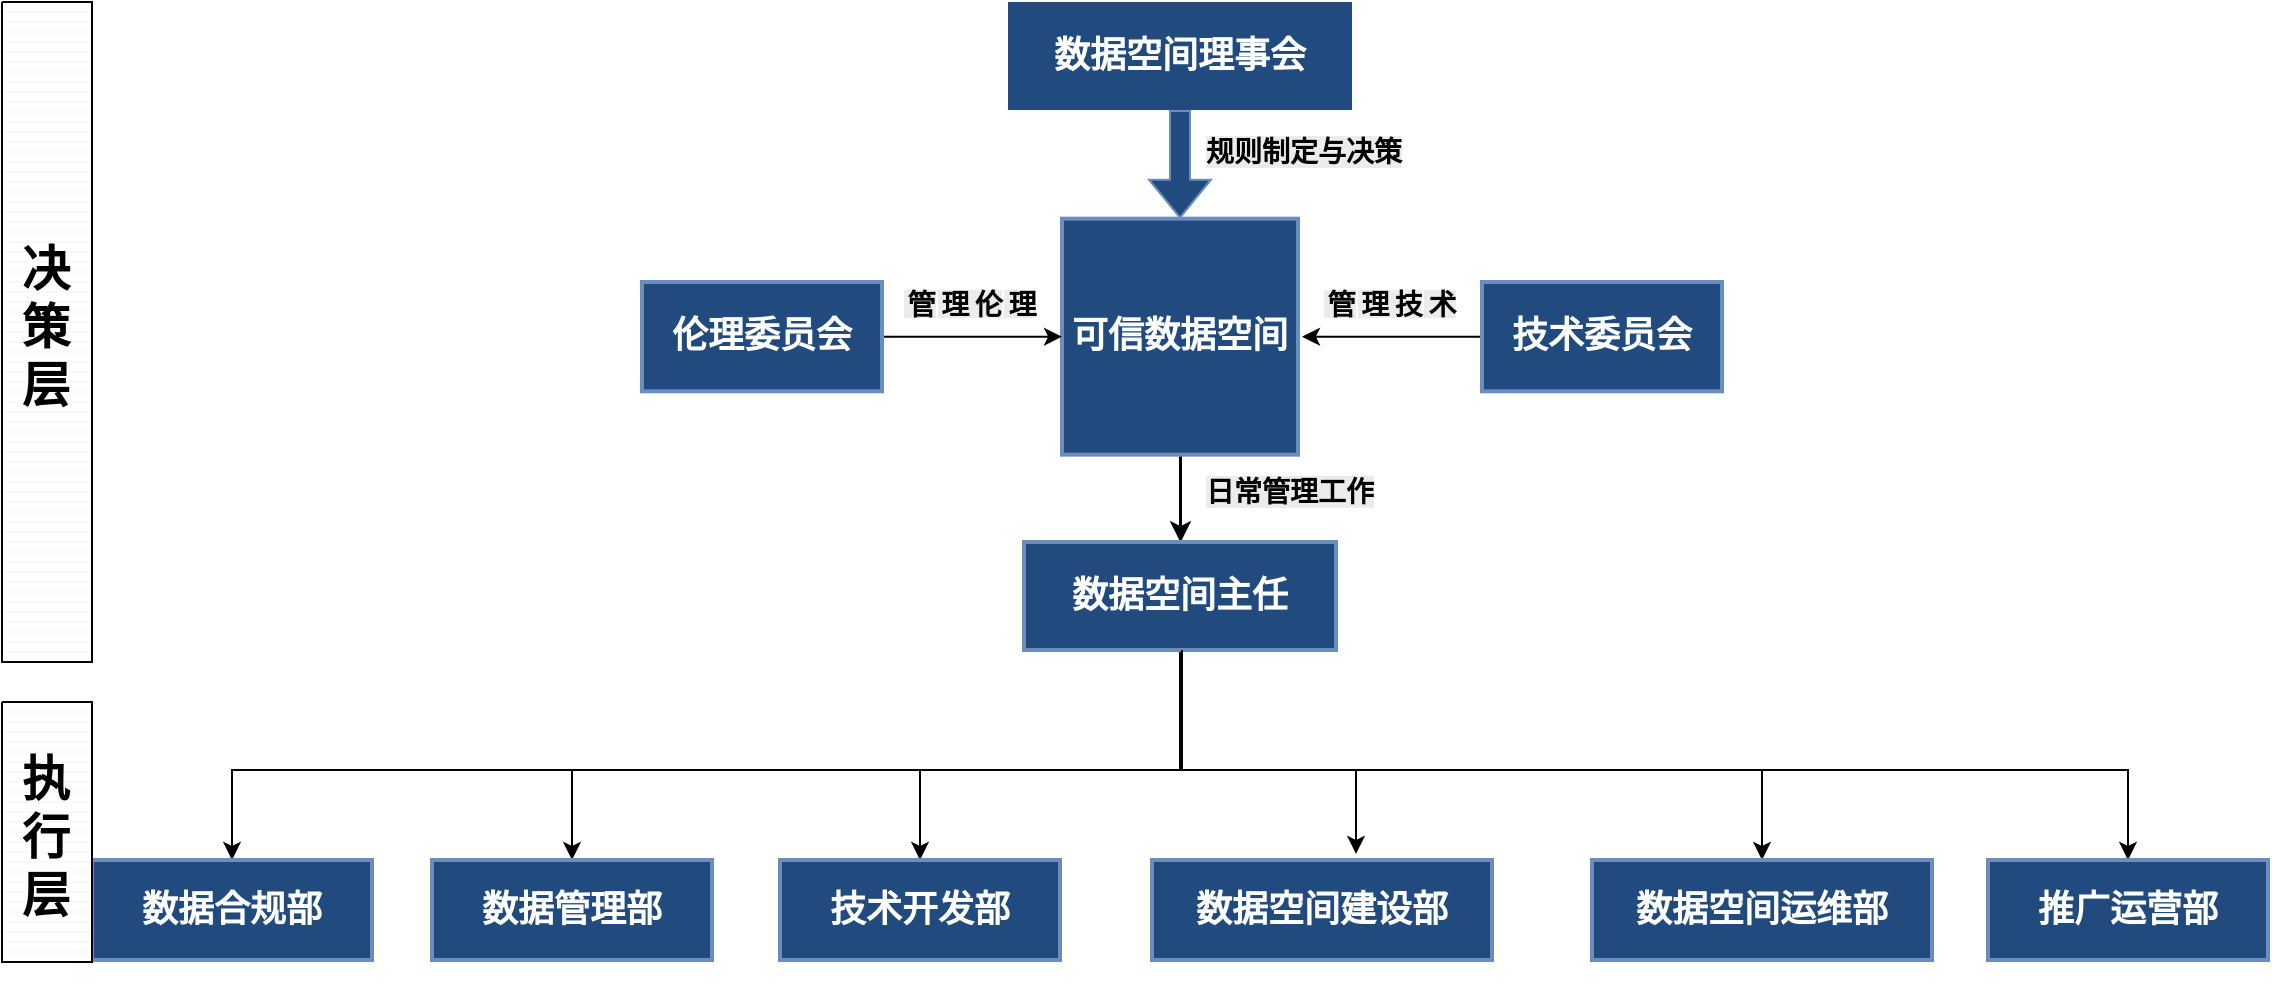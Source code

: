 <mxfile version="26.2.12">
  <diagram id="prtHgNgQTEPvFCAcTncT" name="Page-1">
    <mxGraphModel dx="1434" dy="781" grid="1" gridSize="10" guides="1" tooltips="1" connect="1" arrows="1" fold="1" page="1" pageScale="1" pageWidth="827" pageHeight="1169" math="0" shadow="0">
      <root>
        <mxCell id="0" />
        <mxCell id="1" parent="0" />
        <mxCell id="n8PuyOx6uOkXC0G1h50T-67" value="数据空间理事会" style="whiteSpace=wrap;strokeWidth=2;fontSize=18;fillColor=#214A7E;strokeColor=none;fontStyle=1;fontColor=#FFFFFF;fillStyle=auto;" parent="1" vertex="1">
          <mxGeometry x="773" y="210" width="172" height="54" as="geometry" />
        </mxCell>
        <mxCell id="n8PuyOx6uOkXC0G1h50T-103" style="edgeStyle=orthogonalEdgeStyle;rounded=0;orthogonalLoop=1;jettySize=auto;html=1;exitX=0.5;exitY=1;exitDx=0;exitDy=0;entryX=0.5;entryY=0;entryDx=0;entryDy=0;fontSize=18;fontStyle=1;fontColor=#FFFFFF;strokeWidth=1.5;" parent="1" source="n8PuyOx6uOkXC0G1h50T-68" target="n8PuyOx6uOkXC0G1h50T-69" edge="1">
          <mxGeometry relative="1" as="geometry" />
        </mxCell>
        <mxCell id="n8PuyOx6uOkXC0G1h50T-68" value="可信数据空间" style="aspect=fixed;strokeWidth=2;whiteSpace=wrap;container=0;flipV=1;fontSize=18;fillColor=#214A7E;strokeColor=#6C8EBF;fontStyle=1;fontColor=#FFFFFF;" parent="1" vertex="1">
          <mxGeometry x="800" y="318.333" width="118" height="118" as="geometry" />
        </mxCell>
        <mxCell id="XHmBVnbhQlNH2gRXufJ--2" style="edgeStyle=orthogonalEdgeStyle;rounded=0;orthogonalLoop=1;jettySize=auto;html=1;entryX=0.5;entryY=0;entryDx=0;entryDy=0;strokeWidth=1;" parent="1" source="n8PuyOx6uOkXC0G1h50T-69" target="XHmBVnbhQlNH2gRXufJ--1" edge="1">
          <mxGeometry relative="1" as="geometry">
            <Array as="points">
              <mxPoint x="859" y="594" />
              <mxPoint x="385" y="594" />
            </Array>
          </mxGeometry>
        </mxCell>
        <mxCell id="XHmBVnbhQlNH2gRXufJ--3" style="edgeStyle=orthogonalEdgeStyle;rounded=0;orthogonalLoop=1;jettySize=auto;html=1;entryX=0.5;entryY=0;entryDx=0;entryDy=0;strokeWidth=1;" parent="1" source="n8PuyOx6uOkXC0G1h50T-69" target="n8PuyOx6uOkXC0G1h50T-74" edge="1">
          <mxGeometry relative="1" as="geometry">
            <Array as="points">
              <mxPoint x="860" y="594" />
              <mxPoint x="555" y="594" />
            </Array>
          </mxGeometry>
        </mxCell>
        <mxCell id="XHmBVnbhQlNH2gRXufJ--5" style="edgeStyle=orthogonalEdgeStyle;rounded=0;orthogonalLoop=1;jettySize=auto;html=1;entryX=0.5;entryY=0;entryDx=0;entryDy=0;strokeWidth=1;" parent="1" source="n8PuyOx6uOkXC0G1h50T-69" target="n8PuyOx6uOkXC0G1h50T-75" edge="1">
          <mxGeometry relative="1" as="geometry">
            <Array as="points">
              <mxPoint x="860" y="594" />
              <mxPoint x="729" y="594" />
            </Array>
          </mxGeometry>
        </mxCell>
        <mxCell id="XHmBVnbhQlNH2gRXufJ--7" style="edgeStyle=orthogonalEdgeStyle;rounded=0;orthogonalLoop=1;jettySize=auto;html=1;entryX=0.5;entryY=0;entryDx=0;entryDy=0;strokeWidth=1;" parent="1" source="n8PuyOx6uOkXC0G1h50T-69" target="n8PuyOx6uOkXC0G1h50T-77" edge="1">
          <mxGeometry relative="1" as="geometry">
            <Array as="points">
              <mxPoint x="860" y="594" />
              <mxPoint x="1150" y="594" />
            </Array>
          </mxGeometry>
        </mxCell>
        <mxCell id="XHmBVnbhQlNH2gRXufJ--8" style="edgeStyle=orthogonalEdgeStyle;rounded=0;orthogonalLoop=1;jettySize=auto;html=1;entryX=0.5;entryY=0;entryDx=0;entryDy=0;strokeWidth=1;" parent="1" source="n8PuyOx6uOkXC0G1h50T-69" target="n8PuyOx6uOkXC0G1h50T-78" edge="1">
          <mxGeometry relative="1" as="geometry">
            <Array as="points">
              <mxPoint x="860" y="594" />
              <mxPoint x="1333" y="594" />
            </Array>
          </mxGeometry>
        </mxCell>
        <mxCell id="n8PuyOx6uOkXC0G1h50T-69" value="数据空间主任" style="whiteSpace=wrap;strokeWidth=2;fontSize=18;fillColor=#214A7E;strokeColor=#6C8EBF;fontStyle=1;fontColor=#FFFFFF;" parent="1" vertex="1">
          <mxGeometry x="781" y="480" width="156" height="54" as="geometry" />
        </mxCell>
        <mxCell id="n8PuyOx6uOkXC0G1h50T-105" value="" style="shape=flexArrow;endArrow=classic;html=1;rounded=0;entryX=0.5;entryY=0;entryDx=0;entryDy=0;exitX=0.5;exitY=1;exitDx=0;exitDy=0;fontSize=18;fillColor=#214A7E;strokeColor=#6c8ebf;fontStyle=1;fontColor=#FFFFFF;" parent="1" source="n8PuyOx6uOkXC0G1h50T-67" target="n8PuyOx6uOkXC0G1h50T-68" edge="1">
          <mxGeometry width="50" height="50" relative="1" as="geometry">
            <mxPoint x="823" y="270" as="sourcePoint" />
            <mxPoint x="863" y="220" as="targetPoint" />
          </mxGeometry>
        </mxCell>
        <mxCell id="XHmBVnbhQlNH2gRXufJ--6" style="edgeStyle=orthogonalEdgeStyle;rounded=0;orthogonalLoop=1;jettySize=auto;html=1;entryX=0.6;entryY=-0.061;entryDx=0;entryDy=0;entryPerimeter=0;strokeWidth=1;" parent="1" source="n8PuyOx6uOkXC0G1h50T-69" target="n8PuyOx6uOkXC0G1h50T-76" edge="1">
          <mxGeometry relative="1" as="geometry">
            <Array as="points">
              <mxPoint x="860" y="594" />
              <mxPoint x="947" y="594" />
            </Array>
          </mxGeometry>
        </mxCell>
        <mxCell id="XHmBVnbhQlNH2gRXufJ--10" value="" style="group" parent="1" vertex="1" connectable="0">
          <mxGeometry x="315" y="639" width="1088" height="50" as="geometry" />
        </mxCell>
        <mxCell id="n8PuyOx6uOkXC0G1h50T-74" value="数据管理部" style="whiteSpace=wrap;strokeWidth=2;fontSize=18;fillColor=#214A7E;strokeColor=#6C8EBF;fontStyle=1;fontColor=#FFFFFF;" parent="XHmBVnbhQlNH2gRXufJ--10" vertex="1">
          <mxGeometry x="170" width="140" height="50" as="geometry" />
        </mxCell>
        <mxCell id="n8PuyOx6uOkXC0G1h50T-75" value="技术开发部" style="whiteSpace=wrap;strokeWidth=2;fontSize=18;fillColor=#214A7E;strokeColor=#6C8EBF;fontStyle=1;fontColor=#FFFFFF;" parent="XHmBVnbhQlNH2gRXufJ--10" vertex="1">
          <mxGeometry x="344" width="140" height="50" as="geometry" />
        </mxCell>
        <mxCell id="n8PuyOx6uOkXC0G1h50T-76" value="数据空间建设部" style="whiteSpace=wrap;strokeWidth=2;fontSize=18;fillColor=#214A7E;strokeColor=#6C8EBF;fontStyle=1;fontColor=#FFFFFF;" parent="XHmBVnbhQlNH2gRXufJ--10" vertex="1">
          <mxGeometry x="530" width="170" height="50" as="geometry" />
        </mxCell>
        <mxCell id="n8PuyOx6uOkXC0G1h50T-77" value="数据空间运维部" style="whiteSpace=wrap;strokeWidth=2;fontSize=18;fillColor=#214A7E;strokeColor=#6C8EBF;fontStyle=1;fontColor=#FFFFFF;" parent="XHmBVnbhQlNH2gRXufJ--10" vertex="1">
          <mxGeometry x="750" width="170" height="50" as="geometry" />
        </mxCell>
        <mxCell id="n8PuyOx6uOkXC0G1h50T-78" value="推广运营部" style="whiteSpace=wrap;strokeWidth=2;fontSize=18;fillColor=#214A7E;strokeColor=#6C8EBF;fontStyle=1;fontColor=#FFFFFF;" parent="XHmBVnbhQlNH2gRXufJ--10" vertex="1">
          <mxGeometry x="948" width="140" height="50" as="geometry" />
        </mxCell>
        <mxCell id="XHmBVnbhQlNH2gRXufJ--1" value="数据合规部" style="whiteSpace=wrap;strokeWidth=2;fontSize=18;fillColor=#214A7E;strokeColor=#6C8EBF;fontStyle=1;fontColor=#FFFFFF;" parent="XHmBVnbhQlNH2gRXufJ--10" vertex="1">
          <mxGeometry width="140" height="50" as="geometry" />
        </mxCell>
        <mxCell id="W7ZJWf5lDFY1amtUbJgj-3" style="edgeStyle=orthogonalEdgeStyle;rounded=0;orthogonalLoop=1;jettySize=auto;html=1;" edge="1" parent="1" source="n8PuyOx6uOkXC0G1h50T-70">
          <mxGeometry relative="1" as="geometry">
            <mxPoint x="920" y="377.333" as="targetPoint" />
          </mxGeometry>
        </mxCell>
        <mxCell id="n8PuyOx6uOkXC0G1h50T-70" value="技术委员会" style="whiteSpace=wrap;strokeWidth=2;fontSize=18;fillColor=#214A7E;strokeColor=#6C8EBF;fontStyle=1;fontColor=#FFFFFF;" parent="1" vertex="1">
          <mxGeometry x="1010" y="350" width="120" height="54.667" as="geometry" />
        </mxCell>
        <mxCell id="W7ZJWf5lDFY1amtUbJgj-2" style="edgeStyle=orthogonalEdgeStyle;rounded=0;orthogonalLoop=1;jettySize=auto;html=1;entryX=0;entryY=0.5;entryDx=0;entryDy=0;fontFamily=Times New Roman;" edge="1" parent="1" source="n8PuyOx6uOkXC0G1h50T-71" target="n8PuyOx6uOkXC0G1h50T-68">
          <mxGeometry relative="1" as="geometry" />
        </mxCell>
        <mxCell id="W7ZJWf5lDFY1amtUbJgj-4" value="&lt;span style=&quot;text-wrap: wrap; background-color: rgb(236, 236, 236);&quot;&gt;&lt;font face=&quot;Helvetica&quot;&gt;管理伦理&lt;/font&gt;&lt;/span&gt;" style="edgeLabel;html=1;align=left;verticalAlign=middle;resizable=0;points=[];labelPosition=left;verticalLabelPosition=middle;textDirection=vertical-lr;fontFamily=Helvetica;fontSize=14;spacing=0;fontStyle=1" vertex="1" connectable="0" parent="W7ZJWf5lDFY1amtUbJgj-2">
          <mxGeometry relative="1" as="geometry">
            <mxPoint x="-35" y="-17" as="offset" />
          </mxGeometry>
        </mxCell>
        <mxCell id="n8PuyOx6uOkXC0G1h50T-71" value="伦理委员会" style="whiteSpace=wrap;strokeWidth=2;fontSize=18;fillColor=#214A7E;strokeColor=#6C8EBF;fontStyle=1;fontColor=#FFFFFF;" parent="1" vertex="1">
          <mxGeometry x="590" y="350" width="120" height="54.667" as="geometry" />
        </mxCell>
        <mxCell id="W7ZJWf5lDFY1amtUbJgj-7" value="&lt;span style=&quot;text-wrap: wrap; background-color: rgb(236, 236, 236);&quot;&gt;&lt;font face=&quot;Helvetica&quot;&gt;管理技术&lt;/font&gt;&lt;/span&gt;" style="edgeLabel;html=1;align=left;verticalAlign=middle;resizable=0;points=[];labelPosition=left;verticalLabelPosition=middle;textDirection=vertical-lr;fontFamily=Helvetica;fontSize=14;spacing=0;fontStyle=1" vertex="1" connectable="0" parent="1">
          <mxGeometry x="930" y="360.003" as="geometry" />
        </mxCell>
        <mxCell id="W7ZJWf5lDFY1amtUbJgj-9" value="&lt;span style=&quot;color: rgb(0, 0, 0); font-family: Helvetica; font-style: normal; font-variant-ligatures: normal; font-variant-caps: normal; letter-spacing: normal; orphans: 2; text-align: center; text-indent: 0px; text-transform: none; widows: 2; word-spacing: 0px; -webkit-text-stroke-width: 0px; white-space: normal; background-color: rgb(236, 236, 236); text-decoration-thickness: initial; text-decoration-style: initial; text-decoration-color: initial; float: none; display: inline !important;&quot;&gt;&lt;b&gt;规则制定与决策&lt;/b&gt;&lt;/span&gt;" style="text;whiteSpace=wrap;html=1;fontSize=14;" vertex="1" parent="1">
          <mxGeometry x="870" y="270" width="100" height="30" as="geometry" />
        </mxCell>
        <mxCell id="W7ZJWf5lDFY1amtUbJgj-11" value="&lt;span style=&quot;color: rgb(0, 0, 0); font-family: Helvetica; font-style: normal; font-variant-ligatures: normal; font-variant-caps: normal; letter-spacing: normal; orphans: 2; text-align: center; text-indent: 0px; text-transform: none; widows: 2; word-spacing: 0px; -webkit-text-stroke-width: 0px; white-space: normal; background-color: rgb(236, 236, 236); text-decoration-thickness: initial; text-decoration-style: initial; text-decoration-color: initial; float: none; display: inline !important;&quot;&gt;日常管理工作&lt;/span&gt;" style="text;whiteSpace=wrap;html=1;fontStyle=1;fontSize=14;" vertex="1" parent="1">
          <mxGeometry x="870" y="440" width="90" height="30" as="geometry" />
        </mxCell>
        <mxCell id="W7ZJWf5lDFY1amtUbJgj-12" value="" style="verticalLabelPosition=bottom;verticalAlign=top;html=1;shape=mxgraph.basic.patternFillRect;fillStyle=hor;step=5;fillStrokeWidth=0.2;fillStrokeColor=#dddddd;" vertex="1" parent="1">
          <mxGeometry x="270" y="210" width="45" height="330" as="geometry" />
        </mxCell>
        <mxCell id="W7ZJWf5lDFY1amtUbJgj-13" value="" style="verticalLabelPosition=bottom;verticalAlign=top;html=1;shape=mxgraph.basic.patternFillRect;fillStyle=hor;step=5;fillStrokeWidth=0.2;fillStrokeColor=#dddddd;" vertex="1" parent="1">
          <mxGeometry x="270" y="560" width="45" height="130" as="geometry" />
        </mxCell>
        <mxCell id="W7ZJWf5lDFY1amtUbJgj-15" value="决策层" style="text;whiteSpace=wrap;fontSize=24;verticalAlign=middle;fontStyle=1" vertex="1" parent="1">
          <mxGeometry x="277.5" y="295.33" width="30" height="156" as="geometry" />
        </mxCell>
        <mxCell id="W7ZJWf5lDFY1amtUbJgj-16" value="执行层" style="text;whiteSpace=wrap;fontSize=24;verticalAlign=middle;fontStyle=1" vertex="1" parent="1">
          <mxGeometry x="277.5" y="550" width="30" height="156" as="geometry" />
        </mxCell>
      </root>
    </mxGraphModel>
  </diagram>
</mxfile>
